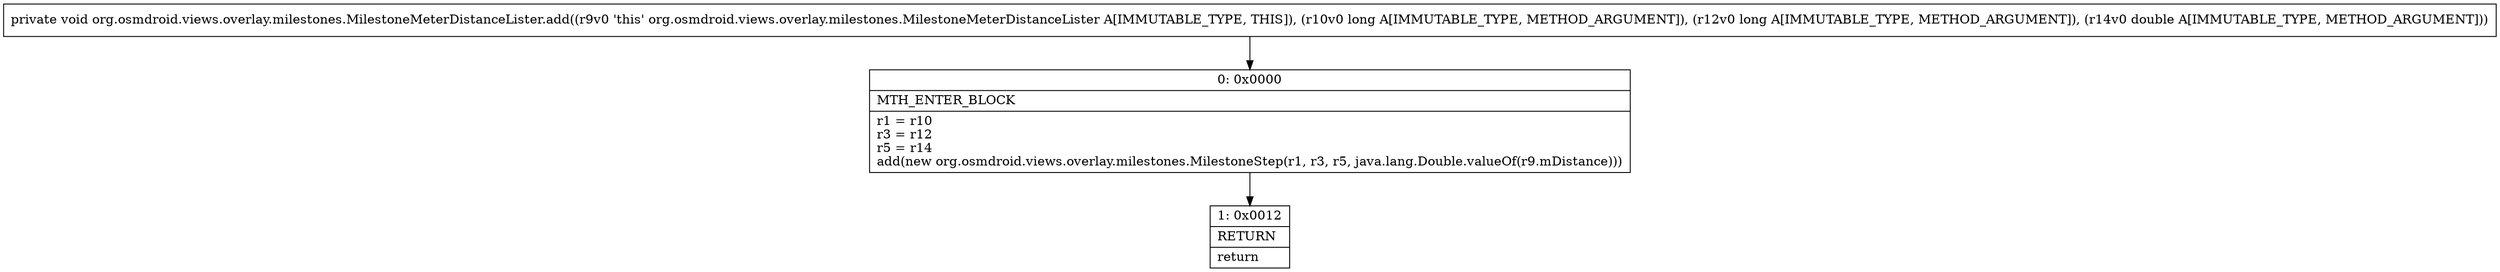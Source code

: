 digraph "CFG fororg.osmdroid.views.overlay.milestones.MilestoneMeterDistanceLister.add(JJD)V" {
Node_0 [shape=record,label="{0\:\ 0x0000|MTH_ENTER_BLOCK\l|r1 = r10\lr3 = r12\lr5 = r14\ladd(new org.osmdroid.views.overlay.milestones.MilestoneStep(r1, r3, r5, java.lang.Double.valueOf(r9.mDistance)))\l}"];
Node_1 [shape=record,label="{1\:\ 0x0012|RETURN\l|return\l}"];
MethodNode[shape=record,label="{private void org.osmdroid.views.overlay.milestones.MilestoneMeterDistanceLister.add((r9v0 'this' org.osmdroid.views.overlay.milestones.MilestoneMeterDistanceLister A[IMMUTABLE_TYPE, THIS]), (r10v0 long A[IMMUTABLE_TYPE, METHOD_ARGUMENT]), (r12v0 long A[IMMUTABLE_TYPE, METHOD_ARGUMENT]), (r14v0 double A[IMMUTABLE_TYPE, METHOD_ARGUMENT])) }"];
MethodNode -> Node_0;
Node_0 -> Node_1;
}

